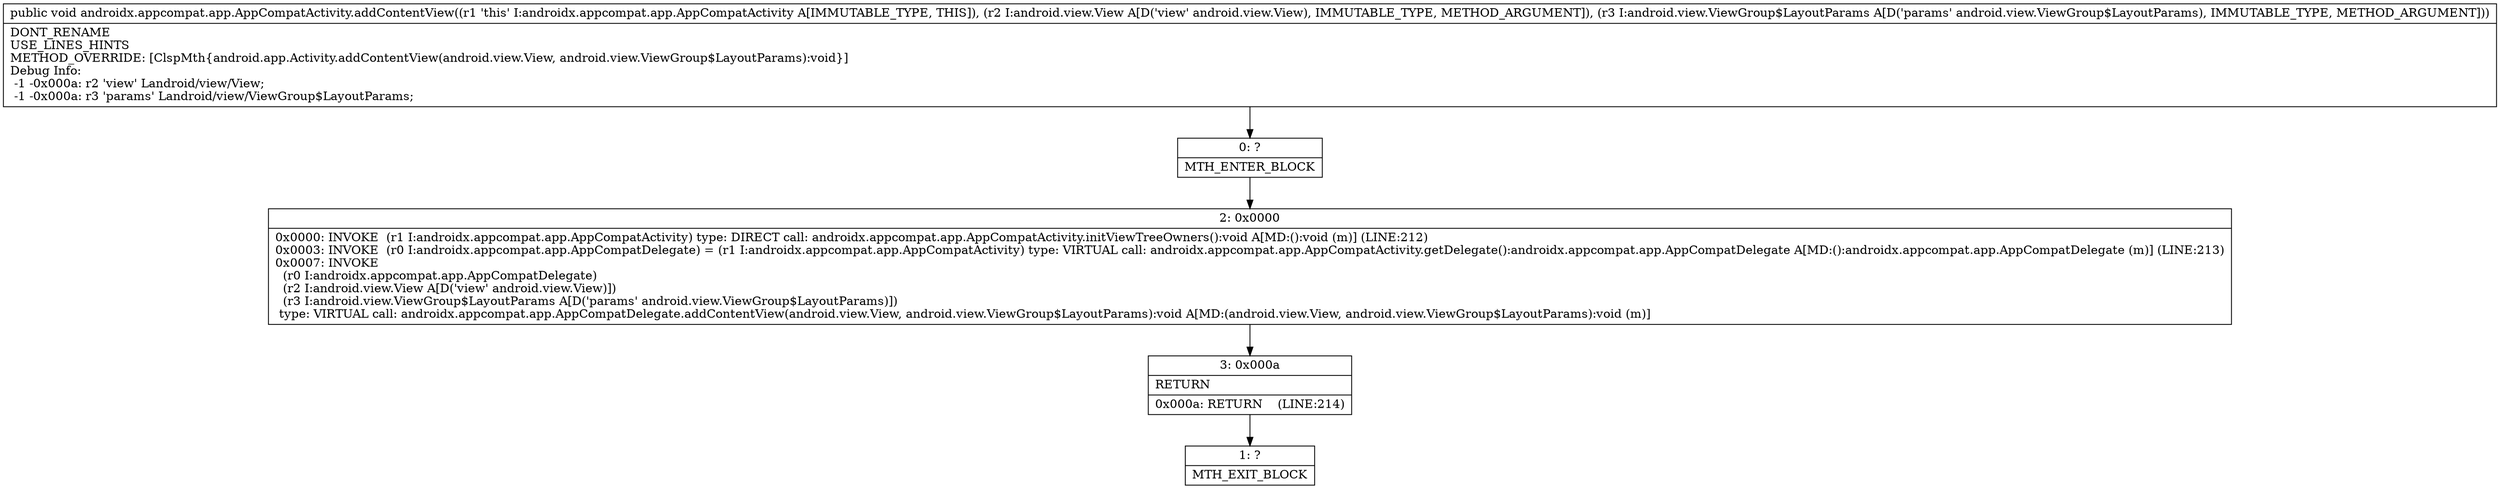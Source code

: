 digraph "CFG forandroidx.appcompat.app.AppCompatActivity.addContentView(Landroid\/view\/View;Landroid\/view\/ViewGroup$LayoutParams;)V" {
Node_0 [shape=record,label="{0\:\ ?|MTH_ENTER_BLOCK\l}"];
Node_2 [shape=record,label="{2\:\ 0x0000|0x0000: INVOKE  (r1 I:androidx.appcompat.app.AppCompatActivity) type: DIRECT call: androidx.appcompat.app.AppCompatActivity.initViewTreeOwners():void A[MD:():void (m)] (LINE:212)\l0x0003: INVOKE  (r0 I:androidx.appcompat.app.AppCompatDelegate) = (r1 I:androidx.appcompat.app.AppCompatActivity) type: VIRTUAL call: androidx.appcompat.app.AppCompatActivity.getDelegate():androidx.appcompat.app.AppCompatDelegate A[MD:():androidx.appcompat.app.AppCompatDelegate (m)] (LINE:213)\l0x0007: INVOKE  \l  (r0 I:androidx.appcompat.app.AppCompatDelegate)\l  (r2 I:android.view.View A[D('view' android.view.View)])\l  (r3 I:android.view.ViewGroup$LayoutParams A[D('params' android.view.ViewGroup$LayoutParams)])\l type: VIRTUAL call: androidx.appcompat.app.AppCompatDelegate.addContentView(android.view.View, android.view.ViewGroup$LayoutParams):void A[MD:(android.view.View, android.view.ViewGroup$LayoutParams):void (m)]\l}"];
Node_3 [shape=record,label="{3\:\ 0x000a|RETURN\l|0x000a: RETURN    (LINE:214)\l}"];
Node_1 [shape=record,label="{1\:\ ?|MTH_EXIT_BLOCK\l}"];
MethodNode[shape=record,label="{public void androidx.appcompat.app.AppCompatActivity.addContentView((r1 'this' I:androidx.appcompat.app.AppCompatActivity A[IMMUTABLE_TYPE, THIS]), (r2 I:android.view.View A[D('view' android.view.View), IMMUTABLE_TYPE, METHOD_ARGUMENT]), (r3 I:android.view.ViewGroup$LayoutParams A[D('params' android.view.ViewGroup$LayoutParams), IMMUTABLE_TYPE, METHOD_ARGUMENT]))  | DONT_RENAME\lUSE_LINES_HINTS\lMETHOD_OVERRIDE: [ClspMth\{android.app.Activity.addContentView(android.view.View, android.view.ViewGroup$LayoutParams):void\}]\lDebug Info:\l  \-1 \-0x000a: r2 'view' Landroid\/view\/View;\l  \-1 \-0x000a: r3 'params' Landroid\/view\/ViewGroup$LayoutParams;\l}"];
MethodNode -> Node_0;Node_0 -> Node_2;
Node_2 -> Node_3;
Node_3 -> Node_1;
}

